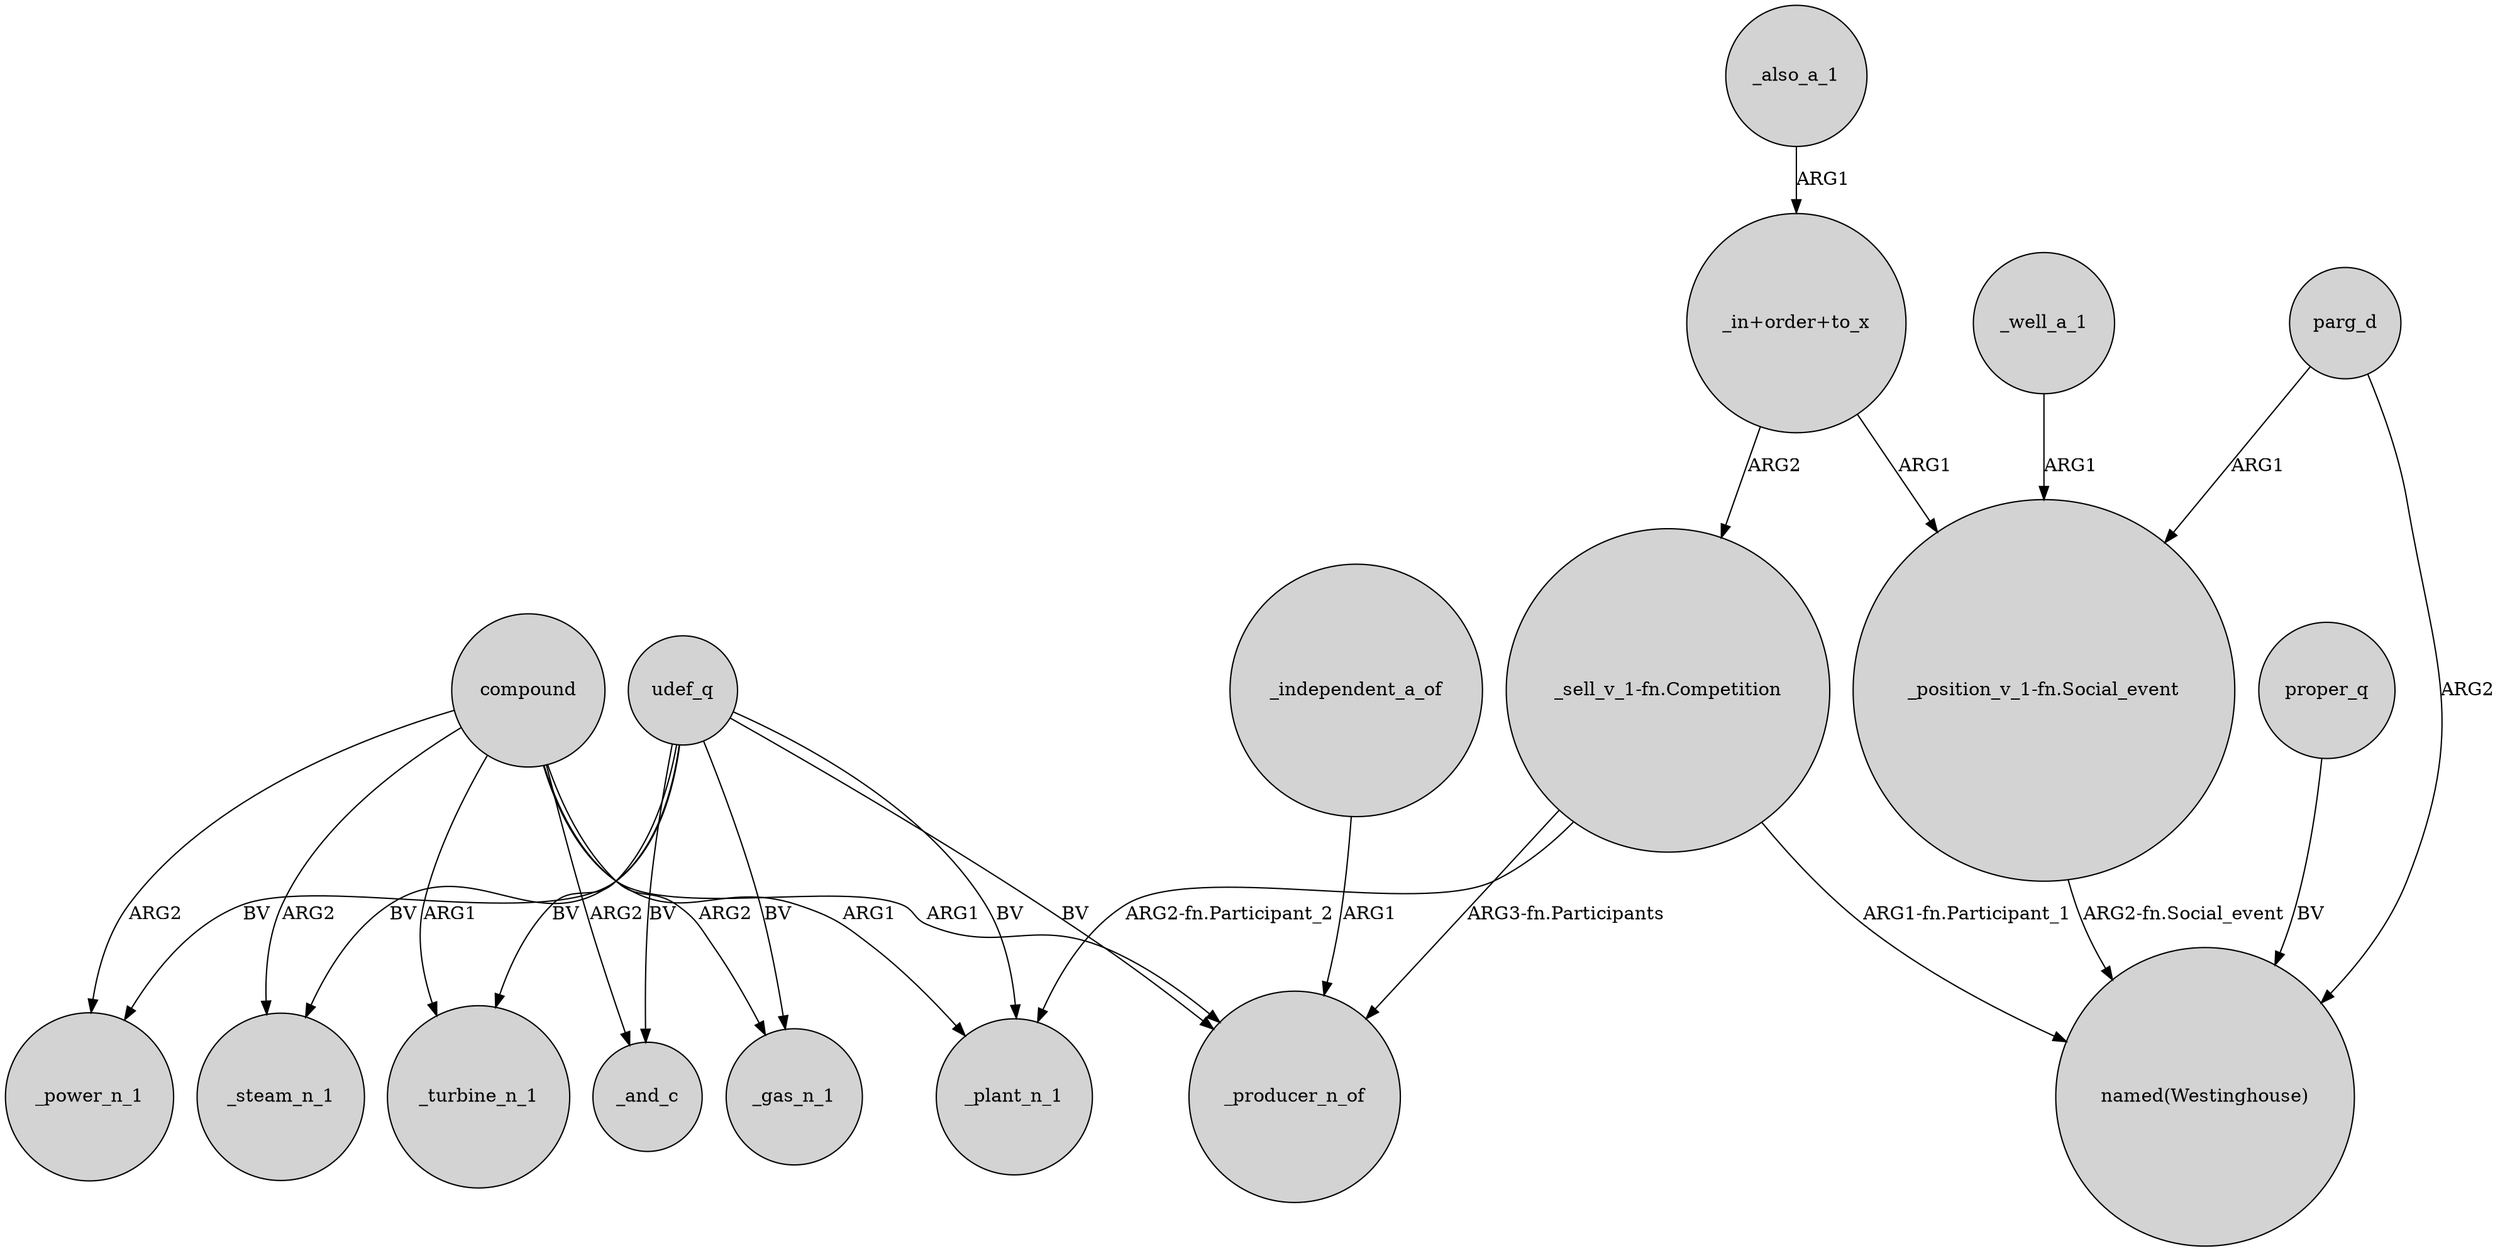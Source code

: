 digraph {
	node [shape=circle style=filled]
	udef_q -> _plant_n_1 [label=BV]
	"_sell_v_1-fn.Competition" -> _producer_n_of [label="ARG3-fn.Participants"]
	parg_d -> "_position_v_1-fn.Social_event" [label=ARG1]
	"_sell_v_1-fn.Competition" -> "named(Westinghouse)" [label="ARG1-fn.Participant_1"]
	"_in+order+to_x" -> "_position_v_1-fn.Social_event" [label=ARG1]
	compound -> _gas_n_1 [label=ARG2]
	udef_q -> _and_c [label=BV]
	proper_q -> "named(Westinghouse)" [label=BV]
	udef_q -> _producer_n_of [label=BV]
	compound -> _and_c [label=ARG2]
	"_position_v_1-fn.Social_event" -> "named(Westinghouse)" [label="ARG2-fn.Social_event"]
	compound -> _power_n_1 [label=ARG2]
	compound -> _turbine_n_1 [label=ARG1]
	udef_q -> _turbine_n_1 [label=BV]
	_also_a_1 -> "_in+order+to_x" [label=ARG1]
	_independent_a_of -> _producer_n_of [label=ARG1]
	compound -> _steam_n_1 [label=ARG2]
	udef_q -> _steam_n_1 [label=BV]
	"_in+order+to_x" -> "_sell_v_1-fn.Competition" [label=ARG2]
	compound -> _plant_n_1 [label=ARG1]
	_well_a_1 -> "_position_v_1-fn.Social_event" [label=ARG1]
	"_sell_v_1-fn.Competition" -> _plant_n_1 [label="ARG2-fn.Participant_2"]
	compound -> _producer_n_of [label=ARG1]
	parg_d -> "named(Westinghouse)" [label=ARG2]
	udef_q -> _gas_n_1 [label=BV]
	udef_q -> _power_n_1 [label=BV]
}
